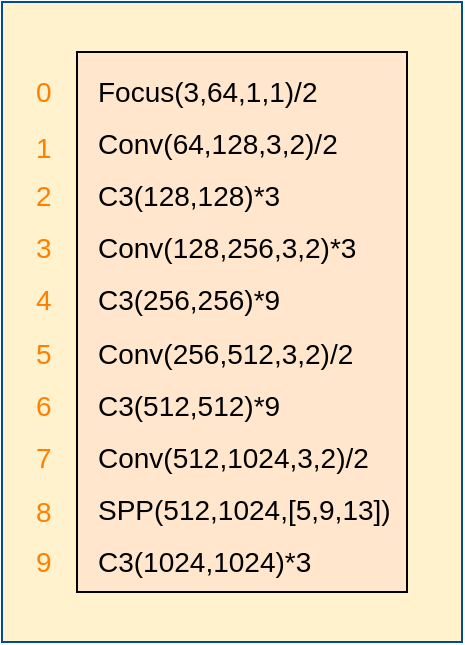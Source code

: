<mxfile version="15.7.3" type="github">
  <diagram id="MxeaoJ1tU_wyJYdL1BjK" name="第 1 页">
    <mxGraphModel dx="782" dy="468" grid="1" gridSize="10" guides="1" tooltips="1" connect="1" arrows="1" fold="1" page="1" pageScale="1" pageWidth="827" pageHeight="1169" math="0" shadow="0">
      <root>
        <mxCell id="0" />
        <mxCell id="1" parent="0" />
        <mxCell id="OxLfMOfWld4eNJETsRqd-1" value="" style="whiteSpace=wrap;html=1;strokeColor=#004C99;fillColor=#fff2cc;fontFamily=Helvetica;" vertex="1" parent="1">
          <mxGeometry x="208" y="40" width="230" height="320" as="geometry" />
        </mxCell>
        <mxCell id="OxLfMOfWld4eNJETsRqd-4" value="" style="rounded=0;whiteSpace=wrap;html=1;strokeColor=#000000;fillColor=#FFE6CC;" vertex="1" parent="1">
          <mxGeometry x="245.5" y="65" width="165" height="270" as="geometry" />
        </mxCell>
        <mxCell id="OxLfMOfWld4eNJETsRqd-5" value="&lt;font style=&quot;font-size: 14px&quot;&gt;Focus(3,64,1,1)/2&lt;/font&gt;" style="text;html=1;strokeColor=none;fillColor=none;align=left;verticalAlign=middle;whiteSpace=wrap;rounded=0;" vertex="1" parent="1">
          <mxGeometry x="254" y="70" width="60" height="30" as="geometry" />
        </mxCell>
        <mxCell id="OxLfMOfWld4eNJETsRqd-6" value="&lt;font style=&quot;font-size: 14px&quot;&gt;Conv(64,128,3,2)/2&lt;/font&gt;" style="text;html=1;strokeColor=none;fillColor=none;align=left;verticalAlign=middle;whiteSpace=wrap;rounded=0;" vertex="1" parent="1">
          <mxGeometry x="254" y="96" width="60" height="30" as="geometry" />
        </mxCell>
        <mxCell id="OxLfMOfWld4eNJETsRqd-7" value="&lt;font style=&quot;font-size: 14px&quot;&gt;C3(128,128)*3&lt;/font&gt;" style="text;html=1;strokeColor=none;fillColor=none;align=left;verticalAlign=middle;whiteSpace=wrap;rounded=0;" vertex="1" parent="1">
          <mxGeometry x="254" y="122" width="60" height="30" as="geometry" />
        </mxCell>
        <mxCell id="OxLfMOfWld4eNJETsRqd-8" value="&lt;font style=&quot;font-size: 14px&quot;&gt;Conv(128,256,3,2)*3&lt;/font&gt;" style="text;html=1;strokeColor=none;fillColor=none;align=left;verticalAlign=middle;whiteSpace=wrap;rounded=0;" vertex="1" parent="1">
          <mxGeometry x="254" y="143" width="150" height="40" as="geometry" />
        </mxCell>
        <mxCell id="OxLfMOfWld4eNJETsRqd-9" value="&lt;font style=&quot;font-size: 14px&quot;&gt;C3(256,256)*9&lt;/font&gt;" style="text;html=1;strokeColor=none;fillColor=none;align=left;verticalAlign=middle;whiteSpace=wrap;rounded=0;" vertex="1" parent="1">
          <mxGeometry x="254" y="174" width="60" height="30" as="geometry" />
        </mxCell>
        <mxCell id="OxLfMOfWld4eNJETsRqd-11" value="&lt;font style=&quot;font-size: 14px&quot;&gt;Conv(256,512,3,2)/2&lt;/font&gt;" style="text;html=1;strokeColor=none;fillColor=none;align=left;verticalAlign=middle;whiteSpace=wrap;rounded=0;fontFamily=Helvetica;" vertex="1" parent="1">
          <mxGeometry x="254" y="196" width="170" height="40" as="geometry" />
        </mxCell>
        <mxCell id="OxLfMOfWld4eNJETsRqd-12" value="&lt;font style=&quot;font-size: 14px&quot;&gt;C3(512,512)*9&lt;/font&gt;" style="text;html=1;strokeColor=none;fillColor=none;align=left;verticalAlign=middle;whiteSpace=wrap;rounded=0;" vertex="1" parent="1">
          <mxGeometry x="254" y="227" width="60" height="30" as="geometry" />
        </mxCell>
        <mxCell id="OxLfMOfWld4eNJETsRqd-13" value="&lt;font style=&quot;font-size: 14px&quot;&gt;Conv(512,1024,3,2)/2&lt;/font&gt;" style="text;html=1;strokeColor=none;fillColor=none;align=left;verticalAlign=middle;whiteSpace=wrap;rounded=0;fontFamily=Helvetica;" vertex="1" parent="1">
          <mxGeometry x="254" y="248" width="170" height="40" as="geometry" />
        </mxCell>
        <mxCell id="OxLfMOfWld4eNJETsRqd-14" value="&lt;font style=&quot;font-size: 14px&quot;&gt;SPP(512,1024,[5,9,13])&lt;/font&gt;" style="text;html=1;strokeColor=none;fillColor=none;align=left;verticalAlign=middle;whiteSpace=wrap;rounded=0;fontFamily=Helvetica;" vertex="1" parent="1">
          <mxGeometry x="254" y="274" width="170" height="40" as="geometry" />
        </mxCell>
        <mxCell id="OxLfMOfWld4eNJETsRqd-15" value="&lt;font style=&quot;font-size: 14px&quot;&gt;C3(1024,1024)*3&lt;/font&gt;" style="text;html=1;strokeColor=none;fillColor=none;align=left;verticalAlign=middle;whiteSpace=wrap;rounded=0;" vertex="1" parent="1">
          <mxGeometry x="254" y="305" width="60" height="30" as="geometry" />
        </mxCell>
        <mxCell id="OxLfMOfWld4eNJETsRqd-18" value="&lt;font style=&quot;font-size: 14px&quot;&gt;0&lt;/font&gt;" style="text;html=1;strokeColor=none;fillColor=none;align=left;verticalAlign=middle;whiteSpace=wrap;rounded=0;fontColor=#FF8000;" vertex="1" parent="1">
          <mxGeometry x="222.5" y="70" width="30" height="30" as="geometry" />
        </mxCell>
        <mxCell id="OxLfMOfWld4eNJETsRqd-19" value="&lt;font style=&quot;font-size: 14px&quot;&gt;1&lt;/font&gt;" style="text;html=1;strokeColor=none;fillColor=none;align=left;verticalAlign=middle;whiteSpace=wrap;rounded=0;fontColor=#FF8000;" vertex="1" parent="1">
          <mxGeometry x="222.5" y="96" width="30" height="34" as="geometry" />
        </mxCell>
        <mxCell id="OxLfMOfWld4eNJETsRqd-20" value="&lt;font style=&quot;font-size: 14px&quot;&gt;2&lt;/font&gt;" style="text;html=1;strokeColor=none;fillColor=none;align=left;verticalAlign=middle;whiteSpace=wrap;rounded=0;fontColor=#FF8000;" vertex="1" parent="1">
          <mxGeometry x="222.5" y="122" width="30" height="30" as="geometry" />
        </mxCell>
        <mxCell id="OxLfMOfWld4eNJETsRqd-21" value="&lt;font style=&quot;font-size: 14px&quot;&gt;3&lt;/font&gt;" style="text;html=1;strokeColor=none;fillColor=none;align=left;verticalAlign=middle;whiteSpace=wrap;rounded=0;fontColor=#FF8000;" vertex="1" parent="1">
          <mxGeometry x="222.5" y="148" width="30" height="30" as="geometry" />
        </mxCell>
        <mxCell id="OxLfMOfWld4eNJETsRqd-22" value="&lt;font style=&quot;font-size: 14px&quot;&gt;4&lt;/font&gt;" style="text;html=1;strokeColor=none;fillColor=none;align=left;verticalAlign=middle;whiteSpace=wrap;rounded=0;fontColor=#FF8000;" vertex="1" parent="1">
          <mxGeometry x="222.5" y="174" width="30" height="30" as="geometry" />
        </mxCell>
        <mxCell id="OxLfMOfWld4eNJETsRqd-23" value="&lt;font style=&quot;font-size: 14px&quot;&gt;5&lt;/font&gt;" style="text;html=1;strokeColor=none;fillColor=none;align=left;verticalAlign=middle;whiteSpace=wrap;rounded=0;fontColor=#FF8000;" vertex="1" parent="1">
          <mxGeometry x="222.5" y="201" width="30" height="30" as="geometry" />
        </mxCell>
        <mxCell id="OxLfMOfWld4eNJETsRqd-24" value="&lt;font style=&quot;font-size: 14px&quot;&gt;6&lt;/font&gt;" style="text;html=1;strokeColor=none;fillColor=none;align=left;verticalAlign=middle;whiteSpace=wrap;rounded=0;fontColor=#FF8000;" vertex="1" parent="1">
          <mxGeometry x="222.5" y="227" width="30" height="30" as="geometry" />
        </mxCell>
        <mxCell id="OxLfMOfWld4eNJETsRqd-25" value="&lt;font style=&quot;font-size: 14px&quot;&gt;7&lt;/font&gt;" style="text;html=1;strokeColor=none;fillColor=none;align=left;verticalAlign=middle;whiteSpace=wrap;rounded=0;fontColor=#FF8000;" vertex="1" parent="1">
          <mxGeometry x="222.5" y="253" width="30" height="30" as="geometry" />
        </mxCell>
        <mxCell id="OxLfMOfWld4eNJETsRqd-26" value="&lt;font style=&quot;font-size: 14px&quot;&gt;8&lt;/font&gt;" style="text;html=1;strokeColor=none;fillColor=none;align=left;verticalAlign=middle;whiteSpace=wrap;rounded=0;fontColor=#FF8000;" vertex="1" parent="1">
          <mxGeometry x="222.5" y="280" width="30" height="29" as="geometry" />
        </mxCell>
        <mxCell id="OxLfMOfWld4eNJETsRqd-27" value="&lt;font style=&quot;font-size: 14px&quot;&gt;9&lt;/font&gt;" style="text;html=1;strokeColor=none;fillColor=none;align=left;verticalAlign=middle;whiteSpace=wrap;rounded=0;fontColor=#FF8000;" vertex="1" parent="1">
          <mxGeometry x="222.5" y="305" width="30" height="30" as="geometry" />
        </mxCell>
      </root>
    </mxGraphModel>
  </diagram>
</mxfile>
